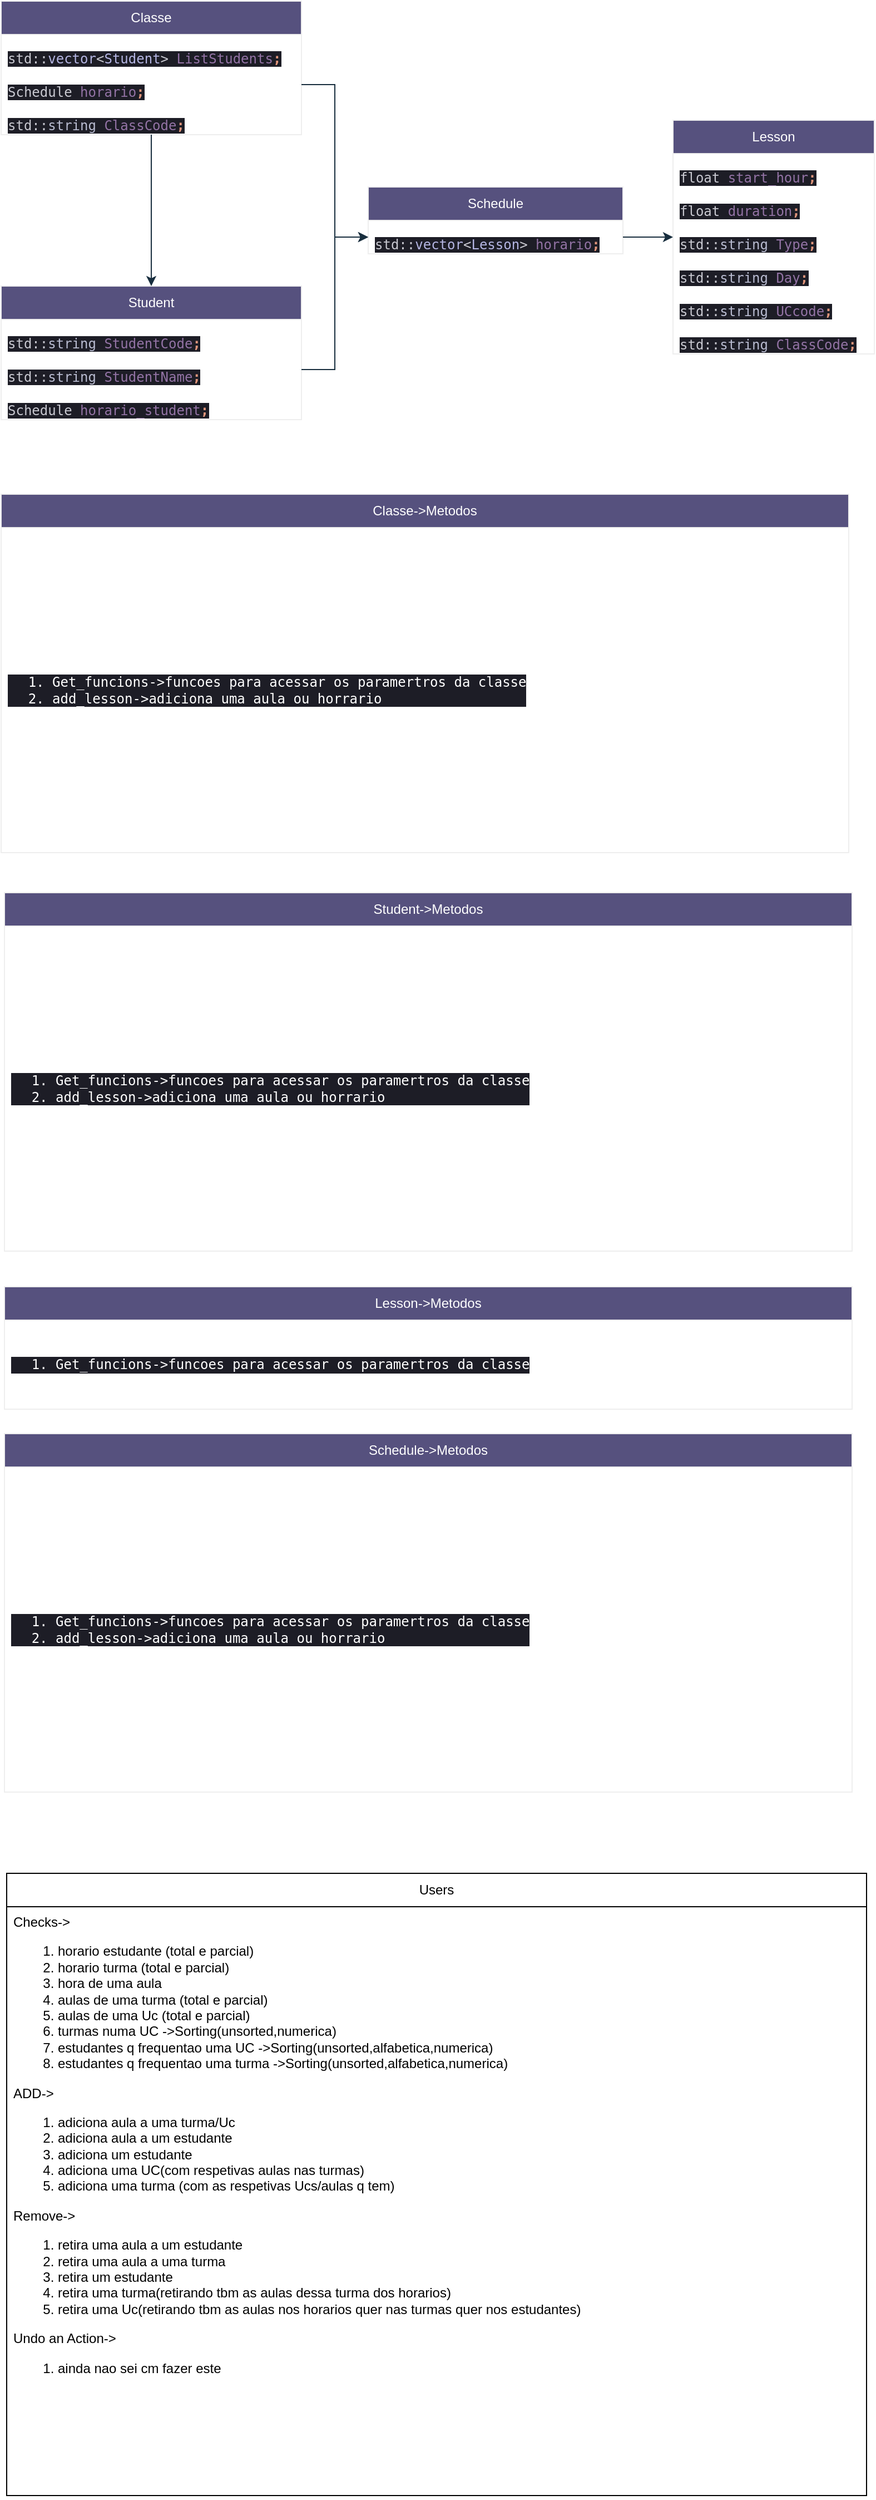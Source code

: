 <mxfile version="22.0.2" type="device">
  <diagram id="C5RBs43oDa-KdzZeNtuy" name="Page-1">
    <mxGraphModel dx="1050" dy="628" grid="0" gridSize="10" guides="1" tooltips="1" connect="1" arrows="1" fold="1" page="1" pageScale="1" pageWidth="827" pageHeight="1169" math="0" shadow="0">
      <root>
        <mxCell id="WIyWlLk6GJQsqaUBKTNV-0" />
        <mxCell id="WIyWlLk6GJQsqaUBKTNV-1" parent="WIyWlLk6GJQsqaUBKTNV-0" />
        <mxCell id="R6kJO1EwOdJrQKZTuM40-0" value="Classe" style="swimlane;fontStyle=0;childLayout=stackLayout;horizontal=1;startSize=30;horizontalStack=0;resizeParent=1;resizeParentMax=0;resizeLast=0;collapsible=1;marginBottom=0;whiteSpace=wrap;html=1;rounded=0;labelBackgroundColor=none;fillColor=#56517E;strokeColor=#EEEEEE;fontColor=#FFFFFF;" parent="WIyWlLk6GJQsqaUBKTNV-1" vertex="1">
          <mxGeometry x="21" y="33" width="270" height="120" as="geometry" />
        </mxCell>
        <mxCell id="R6kJO1EwOdJrQKZTuM40-2" value="&lt;div style=&quot;&quot;&gt;&lt;pre style=&quot;font-family: &amp;quot;JetBrains Mono&amp;quot;, monospace;&quot;&gt;&lt;div style=&quot;background-color:#1d1d26;color:#c9c9d1&quot;&gt;&lt;pre style=&quot;font-family:&#39;JetBrains Mono&#39;,monospace;font-size:9,8pt;&quot;&gt;std::&lt;span style=&quot;color:#b5b6e3;&quot;&gt;vector&lt;/span&gt;&amp;lt;&lt;span style=&quot;color:#b5b6e3;&quot;&gt;Student&lt;/span&gt;&amp;gt; &lt;span style=&quot;color:#9373a5;&quot;&gt;ListStudents&lt;/span&gt;&lt;span style=&quot;color:#e0957b;font-weight:bold;&quot;&gt;;&lt;br&gt;&lt;/span&gt;&lt;/pre&gt;&lt;/div&gt;&lt;/pre&gt;&lt;/div&gt;" style="text;strokeColor=none;fillColor=none;align=left;verticalAlign=middle;spacingLeft=4;spacingRight=4;overflow=hidden;points=[[0,0.5],[1,0.5]];portConstraint=eastwest;rotatable=0;whiteSpace=wrap;html=1;rounded=0;labelBackgroundColor=none;fontColor=#FFFFFF;" parent="R6kJO1EwOdJrQKZTuM40-0" vertex="1">
          <mxGeometry y="30" width="270" height="30" as="geometry" />
        </mxCell>
        <mxCell id="R6kJO1EwOdJrQKZTuM40-3" value="&lt;div style=&quot;background-color:#1d1d26;color:#c9c9d1&quot;&gt;&lt;pre style=&quot;font-family:&#39;JetBrains Mono&#39;,monospace;font-size:9,8pt;&quot;&gt;Schedule &lt;span style=&quot;color:#9373a5;&quot;&gt;horario&lt;/span&gt;&lt;span style=&quot;color:#e0957b;font-weight:bold;&quot;&gt;;&lt;br&gt;&lt;/span&gt;&lt;/pre&gt;&lt;/div&gt;" style="text;strokeColor=none;fillColor=none;align=left;verticalAlign=middle;spacingLeft=4;spacingRight=4;overflow=hidden;points=[[0,0.5],[1,0.5]];portConstraint=eastwest;rotatable=0;whiteSpace=wrap;html=1;rounded=0;labelBackgroundColor=none;fontColor=#FFFFFF;" parent="R6kJO1EwOdJrQKZTuM40-0" vertex="1">
          <mxGeometry y="60" width="270" height="30" as="geometry" />
        </mxCell>
        <mxCell id="R6kJO1EwOdJrQKZTuM40-4" value="&lt;div style=&quot;background-color:#1d1d26;color:#c9c9d1&quot;&gt;&lt;pre style=&quot;font-family:&#39;JetBrains Mono&#39;,monospace;font-size:9,8pt;&quot;&gt;std::&lt;span style=&quot;color:#b9bcd1;&quot;&gt;string &lt;/span&gt;&lt;span style=&quot;color:#9373a5;&quot;&gt;ClassCode&lt;/span&gt;&lt;span style=&quot;color:#e0957b;font-weight:bold;&quot;&gt;;&lt;br&gt;&lt;/span&gt;&lt;/pre&gt;&lt;/div&gt;" style="text;strokeColor=none;fillColor=none;align=left;verticalAlign=middle;spacingLeft=4;spacingRight=4;overflow=hidden;points=[[0,0.5],[1,0.5]];portConstraint=eastwest;rotatable=0;whiteSpace=wrap;html=1;rounded=0;labelBackgroundColor=none;fontColor=#FFFFFF;" parent="R6kJO1EwOdJrQKZTuM40-0" vertex="1">
          <mxGeometry y="90" width="270" height="30" as="geometry" />
        </mxCell>
        <mxCell id="R6kJO1EwOdJrQKZTuM40-5" value="Lesson" style="swimlane;fontStyle=0;childLayout=stackLayout;horizontal=1;startSize=30;horizontalStack=0;resizeParent=1;resizeParentMax=0;resizeLast=0;collapsible=1;marginBottom=0;whiteSpace=wrap;html=1;strokeColor=#EEEEEE;fontColor=#FFFFFF;fillColor=#56517E;" parent="WIyWlLk6GJQsqaUBKTNV-1" vertex="1">
          <mxGeometry x="625" y="140" width="181" height="210" as="geometry" />
        </mxCell>
        <mxCell id="R6kJO1EwOdJrQKZTuM40-6" value="&lt;div style=&quot;background-color:#1d1d26;color:#c9c9d1&quot;&gt;&lt;pre style=&quot;font-family:&#39;JetBrains Mono&#39;,monospace;font-size:9,8pt;&quot;&gt;float &lt;span style=&quot;color:#9373a5;&quot;&gt;start_hour&lt;/span&gt;&lt;span style=&quot;color:#e0957b;font-weight:bold;&quot;&gt;;&lt;br&gt;&lt;/span&gt;&lt;/pre&gt;&lt;/div&gt;" style="text;strokeColor=none;fillColor=none;align=left;verticalAlign=middle;spacingLeft=4;spacingRight=4;overflow=hidden;points=[[0,0.5],[1,0.5]];portConstraint=eastwest;rotatable=0;whiteSpace=wrap;html=1;fontColor=#FFFFFF;" parent="R6kJO1EwOdJrQKZTuM40-5" vertex="1">
          <mxGeometry y="30" width="181" height="30" as="geometry" />
        </mxCell>
        <mxCell id="R6kJO1EwOdJrQKZTuM40-7" value="&lt;div style=&quot;background-color:#1d1d26;color:#c9c9d1&quot;&gt;&lt;pre style=&quot;font-family:&#39;JetBrains Mono&#39;,monospace;font-size:9,8pt;&quot;&gt;float &lt;span style=&quot;color:#9373a5;&quot;&gt;duration&lt;/span&gt;&lt;span style=&quot;color:#e0957b;font-weight:bold;&quot;&gt;;&lt;br&gt;&lt;/span&gt;&lt;/pre&gt;&lt;/div&gt;" style="text;strokeColor=none;fillColor=none;align=left;verticalAlign=middle;spacingLeft=4;spacingRight=4;overflow=hidden;points=[[0,0.5],[1,0.5]];portConstraint=eastwest;rotatable=0;whiteSpace=wrap;html=1;fontColor=#FFFFFF;" parent="R6kJO1EwOdJrQKZTuM40-5" vertex="1">
          <mxGeometry y="60" width="181" height="30" as="geometry" />
        </mxCell>
        <mxCell id="R6kJO1EwOdJrQKZTuM40-8" value="&lt;div style=&quot;background-color:#1d1d26;color:#c9c9d1&quot;&gt;&lt;pre style=&quot;font-family:&#39;JetBrains Mono&#39;,monospace;font-size:9,8pt;&quot;&gt;std::&lt;span style=&quot;color:#b9bcd1;&quot;&gt;string &lt;/span&gt;&lt;span style=&quot;color:#9373a5;&quot;&gt;Type&lt;/span&gt;&lt;span style=&quot;color:#e0957b;font-weight:bold;&quot;&gt;;&lt;br&gt;&lt;/span&gt;&lt;/pre&gt;&lt;/div&gt;" style="text;strokeColor=none;fillColor=none;align=left;verticalAlign=middle;spacingLeft=4;spacingRight=4;overflow=hidden;points=[[0,0.5],[1,0.5]];portConstraint=eastwest;rotatable=0;whiteSpace=wrap;html=1;fontColor=#FFFFFF;" parent="R6kJO1EwOdJrQKZTuM40-5" vertex="1">
          <mxGeometry y="90" width="181" height="30" as="geometry" />
        </mxCell>
        <mxCell id="R6kJO1EwOdJrQKZTuM40-9" value="&lt;div style=&quot;background-color:#1d1d26;color:#c9c9d1&quot;&gt;&lt;pre style=&quot;font-family:&#39;JetBrains Mono&#39;,monospace;font-size:9,8pt;&quot;&gt;std::&lt;span style=&quot;color:#b9bcd1;&quot;&gt;string &lt;/span&gt;&lt;span style=&quot;color:#9373a5;&quot;&gt;Day&lt;/span&gt;&lt;span style=&quot;color:#e0957b;font-weight:bold;&quot;&gt;;&lt;br&gt;&lt;/span&gt;&lt;/pre&gt;&lt;/div&gt;" style="text;strokeColor=none;fillColor=none;align=left;verticalAlign=middle;spacingLeft=4;spacingRight=4;overflow=hidden;points=[[0,0.5],[1,0.5]];portConstraint=eastwest;rotatable=0;whiteSpace=wrap;html=1;fontColor=#FFFFFF;" parent="R6kJO1EwOdJrQKZTuM40-5" vertex="1">
          <mxGeometry y="120" width="181" height="30" as="geometry" />
        </mxCell>
        <mxCell id="R6kJO1EwOdJrQKZTuM40-10" value="&lt;div style=&quot;background-color:#1d1d26;color:#c9c9d1&quot;&gt;&lt;pre style=&quot;font-family:&#39;JetBrains Mono&#39;,monospace;font-size:9,8pt;&quot;&gt;std::&lt;span style=&quot;color:#b9bcd1;&quot;&gt;string &lt;/span&gt;&lt;span style=&quot;color:#9373a5;&quot;&gt;UCcode&lt;/span&gt;&lt;span style=&quot;color:#e0957b;font-weight:bold;&quot;&gt;;&lt;br&gt;&lt;/span&gt;&lt;/pre&gt;&lt;/div&gt;" style="text;strokeColor=none;fillColor=none;align=left;verticalAlign=middle;spacingLeft=4;spacingRight=4;overflow=hidden;points=[[0,0.5],[1,0.5]];portConstraint=eastwest;rotatable=0;whiteSpace=wrap;html=1;fontColor=#FFFFFF;" parent="R6kJO1EwOdJrQKZTuM40-5" vertex="1">
          <mxGeometry y="150" width="181" height="30" as="geometry" />
        </mxCell>
        <mxCell id="R6kJO1EwOdJrQKZTuM40-11" value="&lt;div style=&quot;background-color:#1d1d26;color:#c9c9d1&quot;&gt;&lt;pre style=&quot;font-family:&#39;JetBrains Mono&#39;,monospace;font-size:9,8pt;&quot;&gt;std::&lt;span style=&quot;color:#b9bcd1;&quot;&gt;string &lt;/span&gt;&lt;span style=&quot;color:#9373a5;&quot;&gt;ClassCode&lt;/span&gt;&lt;span style=&quot;color:#e0957b;font-weight:bold;&quot;&gt;;&lt;br&gt;&lt;/span&gt;&lt;/pre&gt;&lt;/div&gt;" style="text;strokeColor=none;fillColor=none;align=left;verticalAlign=middle;spacingLeft=4;spacingRight=4;overflow=hidden;points=[[0,0.5],[1,0.5]];portConstraint=eastwest;rotatable=0;whiteSpace=wrap;html=1;fontColor=#FFFFFF;" parent="R6kJO1EwOdJrQKZTuM40-5" vertex="1">
          <mxGeometry y="180" width="181" height="30" as="geometry" />
        </mxCell>
        <mxCell id="R6kJO1EwOdJrQKZTuM40-12" value="Schedule" style="swimlane;fontStyle=0;childLayout=stackLayout;horizontal=1;startSize=30;horizontalStack=0;resizeParent=1;resizeParentMax=0;resizeLast=0;collapsible=1;marginBottom=0;whiteSpace=wrap;html=1;strokeColor=#EEEEEE;fontColor=#FFFFFF;fillColor=#56517E;" parent="WIyWlLk6GJQsqaUBKTNV-1" vertex="1">
          <mxGeometry x="351" y="200" width="229" height="60" as="geometry" />
        </mxCell>
        <mxCell id="R6kJO1EwOdJrQKZTuM40-13" value="&lt;div style=&quot;background-color:#1d1d26;color:#c9c9d1&quot;&gt;&lt;pre style=&quot;font-family:&#39;JetBrains Mono&#39;,monospace;font-size:9,8pt;&quot;&gt;std::&lt;span style=&quot;color:#b5b6e3;&quot;&gt;vector&lt;/span&gt;&amp;lt;&lt;span style=&quot;color:#b5b6e3;&quot;&gt;Lesson&lt;/span&gt;&amp;gt; &lt;span style=&quot;color:#9373a5;&quot;&gt;horario&lt;/span&gt;&lt;span style=&quot;color:#e0957b;font-weight:bold;&quot;&gt;;&lt;br&gt;&lt;/span&gt;&lt;/pre&gt;&lt;/div&gt;" style="text;strokeColor=none;fillColor=none;align=left;verticalAlign=middle;spacingLeft=4;spacingRight=4;overflow=hidden;points=[[0,0.5],[1,0.5]];portConstraint=eastwest;rotatable=0;whiteSpace=wrap;html=1;fontColor=#FFFFFF;" parent="R6kJO1EwOdJrQKZTuM40-12" vertex="1">
          <mxGeometry y="30" width="229" height="30" as="geometry" />
        </mxCell>
        <mxCell id="R6kJO1EwOdJrQKZTuM40-16" style="edgeStyle=orthogonalEdgeStyle;rounded=0;orthogonalLoop=1;jettySize=auto;html=1;exitX=1;exitY=0.5;exitDx=0;exitDy=0;entryX=0;entryY=0.5;entryDx=0;entryDy=0;strokeColor=#182E3E;" parent="WIyWlLk6GJQsqaUBKTNV-1" source="R6kJO1EwOdJrQKZTuM40-13" target="R6kJO1EwOdJrQKZTuM40-5" edge="1">
          <mxGeometry relative="1" as="geometry" />
        </mxCell>
        <mxCell id="R6kJO1EwOdJrQKZTuM40-17" value="Student" style="swimlane;fontStyle=0;childLayout=stackLayout;horizontal=1;startSize=30;horizontalStack=0;resizeParent=1;resizeParentMax=0;resizeLast=0;collapsible=1;marginBottom=0;whiteSpace=wrap;html=1;strokeColor=#EEEEEE;fontColor=#FFFFFF;fillColor=#56517E;" parent="WIyWlLk6GJQsqaUBKTNV-1" vertex="1">
          <mxGeometry x="21" y="289" width="270" height="120" as="geometry" />
        </mxCell>
        <mxCell id="R6kJO1EwOdJrQKZTuM40-18" value="&lt;div style=&quot;background-color:#1d1d26;color:#c9c9d1&quot;&gt;&lt;pre style=&quot;font-family:&#39;JetBrains Mono&#39;,monospace;font-size:9,8pt;&quot;&gt;std::&lt;span style=&quot;color:#b9bcd1;&quot;&gt;string &lt;/span&gt;&lt;span style=&quot;color:#9373a5;&quot;&gt;StudentCode&lt;/span&gt;&lt;span style=&quot;color:#e0957b;font-weight:bold;&quot;&gt;;&lt;br&gt;&lt;/span&gt;&lt;/pre&gt;&lt;/div&gt;" style="text;strokeColor=none;fillColor=none;align=left;verticalAlign=middle;spacingLeft=4;spacingRight=4;overflow=hidden;points=[[0,0.5],[1,0.5]];portConstraint=eastwest;rotatable=0;whiteSpace=wrap;html=1;fontColor=#FFFFFF;" parent="R6kJO1EwOdJrQKZTuM40-17" vertex="1">
          <mxGeometry y="30" width="270" height="30" as="geometry" />
        </mxCell>
        <mxCell id="R6kJO1EwOdJrQKZTuM40-19" value="&lt;div style=&quot;background-color:#1d1d26;color:#c9c9d1&quot;&gt;&lt;pre style=&quot;font-family:&#39;JetBrains Mono&#39;,monospace;font-size:9,8pt;&quot;&gt;std::&lt;span style=&quot;color:#b9bcd1;&quot;&gt;string &lt;/span&gt;&lt;span style=&quot;color:#9373a5;&quot;&gt;StudentName&lt;/span&gt;&lt;span style=&quot;color:#e0957b;font-weight:bold;&quot;&gt;;&lt;br&gt;&lt;/span&gt;&lt;/pre&gt;&lt;/div&gt;" style="text;strokeColor=none;fillColor=none;align=left;verticalAlign=middle;spacingLeft=4;spacingRight=4;overflow=hidden;points=[[0,0.5],[1,0.5]];portConstraint=eastwest;rotatable=0;whiteSpace=wrap;html=1;fontColor=#FFFFFF;" parent="R6kJO1EwOdJrQKZTuM40-17" vertex="1">
          <mxGeometry y="60" width="270" height="30" as="geometry" />
        </mxCell>
        <mxCell id="R6kJO1EwOdJrQKZTuM40-21" value="&lt;div style=&quot;background-color:#1d1d26;color:#c9c9d1&quot;&gt;&lt;pre style=&quot;font-family:&#39;JetBrains Mono&#39;,monospace;font-size:9,8pt;&quot;&gt;Schedule &lt;span style=&quot;color:#9373a5;&quot;&gt;horario_student&lt;/span&gt;&lt;span style=&quot;color:#e0957b;font-weight:bold;&quot;&gt;;&lt;br&gt;&lt;/span&gt;&lt;/pre&gt;&lt;/div&gt;" style="text;strokeColor=none;fillColor=none;align=left;verticalAlign=middle;spacingLeft=4;spacingRight=4;overflow=hidden;points=[[0,0.5],[1,0.5]];portConstraint=eastwest;rotatable=0;whiteSpace=wrap;html=1;fontColor=#FFFFFF;" parent="R6kJO1EwOdJrQKZTuM40-17" vertex="1">
          <mxGeometry y="90" width="270" height="30" as="geometry" />
        </mxCell>
        <mxCell id="R6kJO1EwOdJrQKZTuM40-22" style="edgeStyle=orthogonalEdgeStyle;rounded=0;orthogonalLoop=1;jettySize=auto;html=1;exitX=1;exitY=0.5;exitDx=0;exitDy=0;entryX=0;entryY=0.5;entryDx=0;entryDy=0;strokeColor=#182E3E;" parent="WIyWlLk6GJQsqaUBKTNV-1" source="R6kJO1EwOdJrQKZTuM40-19" target="R6kJO1EwOdJrQKZTuM40-13" edge="1">
          <mxGeometry relative="1" as="geometry" />
        </mxCell>
        <mxCell id="R6kJO1EwOdJrQKZTuM40-26" style="edgeStyle=orthogonalEdgeStyle;rounded=0;orthogonalLoop=1;jettySize=auto;html=1;exitX=0.5;exitY=0;exitDx=0;exitDy=0;entryX=0.5;entryY=1;entryDx=0;entryDy=0;entryPerimeter=0;strokeColor=#182E3E;endArrow=none;endFill=0;startArrow=classic;startFill=1;" parent="WIyWlLk6GJQsqaUBKTNV-1" source="R6kJO1EwOdJrQKZTuM40-17" target="R6kJO1EwOdJrQKZTuM40-4" edge="1">
          <mxGeometry relative="1" as="geometry" />
        </mxCell>
        <mxCell id="R6kJO1EwOdJrQKZTuM40-27" style="edgeStyle=orthogonalEdgeStyle;rounded=0;orthogonalLoop=1;jettySize=auto;html=1;exitX=1;exitY=0.5;exitDx=0;exitDy=0;entryX=0;entryY=0.5;entryDx=0;entryDy=0;strokeColor=#182E3E;" parent="WIyWlLk6GJQsqaUBKTNV-1" source="R6kJO1EwOdJrQKZTuM40-3" target="R6kJO1EwOdJrQKZTuM40-13" edge="1">
          <mxGeometry relative="1" as="geometry" />
        </mxCell>
        <mxCell id="R6kJO1EwOdJrQKZTuM40-28" value="Classe-&amp;gt;Metodos" style="swimlane;fontStyle=0;childLayout=stackLayout;horizontal=1;startSize=30;horizontalStack=0;resizeParent=1;resizeParentMax=0;resizeLast=0;collapsible=1;marginBottom=0;whiteSpace=wrap;html=1;rounded=0;labelBackgroundColor=none;fillColor=#56517E;strokeColor=#EEEEEE;fontColor=#FFFFFF;" parent="WIyWlLk6GJQsqaUBKTNV-1" vertex="1">
          <mxGeometry x="21" y="476" width="762" height="322" as="geometry" />
        </mxCell>
        <mxCell id="R6kJO1EwOdJrQKZTuM40-29" value="&lt;div style=&quot;&quot;&gt;&lt;pre style=&quot;font-family: &amp;quot;JetBrains Mono&amp;quot;, monospace;&quot;&gt;&lt;div style=&quot;background-color: rgb(29, 29, 38);&quot;&gt;&lt;pre style=&quot;font-family: &amp;quot;JetBrains Mono&amp;quot;, monospace;&quot;&gt;&lt;div&gt;&lt;ol&gt;&lt;li&gt;Get_funcions-&amp;gt;funcoes para acessar os paramertros da classe&lt;/li&gt;&lt;li&gt;add_lesson-&amp;gt;adiciona uma aula ou horrario&lt;/li&gt;&lt;/ol&gt;&lt;/div&gt;&lt;/pre&gt;&lt;/div&gt;&lt;/pre&gt;&lt;/div&gt;" style="text;strokeColor=none;fillColor=none;align=left;verticalAlign=middle;spacingLeft=4;spacingRight=4;overflow=hidden;points=[[0,0.5],[1,0.5]];portConstraint=eastwest;rotatable=0;whiteSpace=wrap;html=1;rounded=0;labelBackgroundColor=none;fontColor=#FFFFFF;" parent="R6kJO1EwOdJrQKZTuM40-28" vertex="1">
          <mxGeometry y="30" width="762" height="292" as="geometry" />
        </mxCell>
        <mxCell id="R6kJO1EwOdJrQKZTuM40-34" value="Student-&amp;gt;Metodos" style="swimlane;fontStyle=0;childLayout=stackLayout;horizontal=1;startSize=30;horizontalStack=0;resizeParent=1;resizeParentMax=0;resizeLast=0;collapsible=1;marginBottom=0;whiteSpace=wrap;html=1;rounded=0;labelBackgroundColor=none;fillColor=#56517E;strokeColor=#EEEEEE;fontColor=#FFFFFF;" parent="WIyWlLk6GJQsqaUBKTNV-1" vertex="1">
          <mxGeometry x="24" y="834" width="762" height="322" as="geometry" />
        </mxCell>
        <mxCell id="R6kJO1EwOdJrQKZTuM40-35" value="&lt;div style=&quot;&quot;&gt;&lt;pre style=&quot;font-family: &amp;quot;JetBrains Mono&amp;quot;, monospace;&quot;&gt;&lt;div style=&quot;background-color: rgb(29, 29, 38);&quot;&gt;&lt;pre style=&quot;font-family: &amp;quot;JetBrains Mono&amp;quot;, monospace;&quot;&gt;&lt;div&gt;&lt;ol&gt;&lt;li&gt;Get_funcions-&amp;gt;funcoes para acessar os paramertros da classe&lt;/li&gt;&lt;li&gt;add_lesson-&amp;gt;adiciona uma aula ou horrario&lt;/li&gt;&lt;/ol&gt;&lt;/div&gt;&lt;/pre&gt;&lt;/div&gt;&lt;/pre&gt;&lt;/div&gt;" style="text;strokeColor=none;fillColor=none;align=left;verticalAlign=middle;spacingLeft=4;spacingRight=4;overflow=hidden;points=[[0,0.5],[1,0.5]];portConstraint=eastwest;rotatable=0;whiteSpace=wrap;html=1;rounded=0;labelBackgroundColor=none;fontColor=#FFFFFF;" parent="R6kJO1EwOdJrQKZTuM40-34" vertex="1">
          <mxGeometry y="30" width="762" height="292" as="geometry" />
        </mxCell>
        <mxCell id="R6kJO1EwOdJrQKZTuM40-36" value="Lesson-&amp;gt;Metodos" style="swimlane;fontStyle=0;childLayout=stackLayout;horizontal=1;startSize=30;horizontalStack=0;resizeParent=1;resizeParentMax=0;resizeLast=0;collapsible=1;marginBottom=0;whiteSpace=wrap;html=1;rounded=0;labelBackgroundColor=none;fillColor=#56517E;strokeColor=#EEEEEE;fontColor=#FFFFFF;" parent="WIyWlLk6GJQsqaUBKTNV-1" vertex="1">
          <mxGeometry x="24" y="1188" width="762" height="110" as="geometry" />
        </mxCell>
        <mxCell id="R6kJO1EwOdJrQKZTuM40-37" value="&lt;div style=&quot;&quot;&gt;&lt;pre style=&quot;font-family: &amp;quot;JetBrains Mono&amp;quot;, monospace;&quot;&gt;&lt;div style=&quot;background-color: rgb(29, 29, 38);&quot;&gt;&lt;pre style=&quot;font-family: &amp;quot;JetBrains Mono&amp;quot;, monospace;&quot;&gt;&lt;ol&gt;&lt;li&gt;Get_funcions-&amp;gt;funcoes para acessar os paramertros da classe&lt;/li&gt;&lt;/ol&gt;&lt;/pre&gt;&lt;/div&gt;&lt;/pre&gt;&lt;/div&gt;" style="text;strokeColor=none;fillColor=none;align=left;verticalAlign=middle;spacingLeft=4;spacingRight=4;overflow=hidden;points=[[0,0.5],[1,0.5]];portConstraint=eastwest;rotatable=0;whiteSpace=wrap;html=1;rounded=0;labelBackgroundColor=none;fontColor=#FFFFFF;" parent="R6kJO1EwOdJrQKZTuM40-36" vertex="1">
          <mxGeometry y="30" width="762" height="80" as="geometry" />
        </mxCell>
        <mxCell id="R6kJO1EwOdJrQKZTuM40-38" value="Schedule-&amp;gt;Metodos" style="swimlane;fontStyle=0;childLayout=stackLayout;horizontal=1;startSize=30;horizontalStack=0;resizeParent=1;resizeParentMax=0;resizeLast=0;collapsible=1;marginBottom=0;whiteSpace=wrap;html=1;rounded=0;labelBackgroundColor=none;fillColor=#56517E;strokeColor=#EEEEEE;fontColor=#FFFFFF;" parent="WIyWlLk6GJQsqaUBKTNV-1" vertex="1">
          <mxGeometry x="24" y="1320" width="762" height="322" as="geometry" />
        </mxCell>
        <mxCell id="R6kJO1EwOdJrQKZTuM40-39" value="&lt;div style=&quot;&quot;&gt;&lt;pre style=&quot;font-family: &amp;quot;JetBrains Mono&amp;quot;, monospace;&quot;&gt;&lt;div style=&quot;background-color: rgb(29, 29, 38);&quot;&gt;&lt;pre style=&quot;font-family: &amp;quot;JetBrains Mono&amp;quot;, monospace;&quot;&gt;&lt;div&gt;&lt;ol&gt;&lt;li&gt;Get_funcions-&amp;gt;funcoes para acessar os paramertros da classe&lt;/li&gt;&lt;li&gt;add_lesson-&amp;gt;adiciona uma aula ou horrario&lt;/li&gt;&lt;/ol&gt;&lt;/div&gt;&lt;/pre&gt;&lt;/div&gt;&lt;/pre&gt;&lt;/div&gt;" style="text;strokeColor=none;fillColor=none;align=left;verticalAlign=middle;spacingLeft=4;spacingRight=4;overflow=hidden;points=[[0,0.5],[1,0.5]];portConstraint=eastwest;rotatable=0;whiteSpace=wrap;html=1;rounded=0;labelBackgroundColor=none;fontColor=#FFFFFF;" parent="R6kJO1EwOdJrQKZTuM40-38" vertex="1">
          <mxGeometry y="30" width="762" height="292" as="geometry" />
        </mxCell>
        <mxCell id="NC0Nbg35G7-sWqfV-aCf-0" value="Users" style="swimlane;fontStyle=0;childLayout=stackLayout;horizontal=1;startSize=30;horizontalStack=0;resizeParent=1;resizeParentMax=0;resizeLast=0;collapsible=1;marginBottom=0;whiteSpace=wrap;html=1;" parent="WIyWlLk6GJQsqaUBKTNV-1" vertex="1">
          <mxGeometry x="26" y="1715" width="773" height="559" as="geometry" />
        </mxCell>
        <mxCell id="NC0Nbg35G7-sWqfV-aCf-3" value="&lt;div style=&quot;text-align: justify;&quot;&gt;&lt;span style=&quot;background-color: initial;&quot;&gt;Checks-&amp;gt;&lt;/span&gt;&lt;/div&gt;&lt;div style=&quot;text-align: center;&quot;&gt;&lt;ol&gt;&lt;li style=&quot;text-align: justify;&quot;&gt;&lt;span style=&quot;background-color: initial;&quot;&gt;horario estudante (total e parcial)&amp;nbsp;&lt;/span&gt;&lt;/li&gt;&lt;li style=&quot;text-align: justify;&quot;&gt;&lt;span style=&quot;background-color: initial;&quot;&gt;horario turma&amp;nbsp;&lt;/span&gt;(total e parcial)&lt;/li&gt;&lt;li style=&quot;text-align: justify;&quot;&gt;&lt;span style=&quot;background-color: initial;&quot;&gt;hora de uma aula&lt;/span&gt;&lt;/li&gt;&lt;li style=&quot;text-align: justify;&quot;&gt;&lt;span style=&quot;background-color: initial;&quot;&gt;aulas de uma turma&amp;nbsp;&lt;/span&gt;(total e parcial)&amp;nbsp;&lt;/li&gt;&lt;li style=&quot;text-align: justify;&quot;&gt;&lt;span style=&quot;background-color: initial;&quot;&gt;aulas de uma Uc&amp;nbsp;&lt;/span&gt;(total e parcial)&lt;/li&gt;&lt;li style=&quot;text-align: justify;&quot;&gt;&lt;span style=&quot;background-color: initial;&quot;&gt;turmas numa UC&amp;nbsp;&lt;/span&gt;-&amp;gt;Sorting(unsorted,numerica)&lt;/li&gt;&lt;li style=&quot;text-align: justify;&quot;&gt;estudantes q frequentao uma UC -&amp;gt;Sorting(unsorted,alfabetica,numerica)&lt;/li&gt;&lt;li style=&quot;text-align: justify;&quot;&gt;estudantes q frequentao uma turma -&amp;gt;Sorting(unsorted,alfabetica,numerica)&lt;/li&gt;&lt;/ol&gt;&lt;div style=&quot;text-align: justify;&quot;&gt;&lt;span style=&quot;background-color: initial;&quot;&gt;ADD-&amp;gt;&lt;/span&gt;&lt;/div&gt;&lt;/div&gt;&lt;div style=&quot;text-align: center;&quot;&gt;&lt;ol&gt;&lt;li style=&quot;text-align: justify;&quot;&gt;adiciona aula a uma turma/Uc&lt;/li&gt;&lt;li style=&quot;text-align: justify;&quot;&gt;adiciona aula a um estudante&lt;/li&gt;&lt;li style=&quot;text-align: justify;&quot;&gt;adiciona um estudante&lt;/li&gt;&lt;li style=&quot;text-align: justify;&quot;&gt;adiciona uma UC(com respetivas aulas nas turmas)&lt;/li&gt;&lt;li style=&quot;text-align: justify;&quot;&gt;adiciona uma turma (com as respetivas Ucs/aulas q tem)&lt;/li&gt;&lt;/ol&gt;&lt;div style=&quot;text-align: justify;&quot;&gt;&lt;span style=&quot;background-color: initial;&quot;&gt;Remove-&amp;gt;&lt;/span&gt;&lt;/div&gt;&lt;/div&gt;&lt;div style=&quot;text-align: center;&quot;&gt;&lt;ol&gt;&lt;li style=&quot;text-align: justify;&quot;&gt;&lt;span style=&quot;background-color: initial;&quot;&gt;retira uma aula a um estudante&lt;/span&gt;&lt;/li&gt;&lt;li style=&quot;text-align: justify;&quot;&gt;&lt;span style=&quot;background-color: initial;&quot;&gt;retira uma aula a uma turma&lt;/span&gt;&lt;/li&gt;&lt;li style=&quot;text-align: justify;&quot;&gt;&lt;span style=&quot;background-color: initial;&quot;&gt;retira um estudante&lt;/span&gt;&lt;/li&gt;&lt;li style=&quot;text-align: justify;&quot;&gt;retira uma turma(retirando tbm as aulas dessa turma dos horarios)&lt;/li&gt;&lt;li style=&quot;text-align: justify;&quot;&gt;retira uma Uc(retirando tbm as aulas nos horarios quer nas turmas quer nos estudantes)&lt;/li&gt;&lt;/ol&gt;&lt;div style=&quot;text-align: justify;&quot;&gt;Undo an Action-&amp;gt;&lt;/div&gt;&lt;div style=&quot;text-align: justify;&quot;&gt;&lt;ol&gt;&lt;li&gt;ainda nao sei cm fazer este&lt;/li&gt;&lt;/ol&gt;&lt;/div&gt;&lt;/div&gt;" style="text;strokeColor=none;fillColor=none;align=left;verticalAlign=top;spacingLeft=4;spacingRight=4;overflow=hidden;points=[[0,0.5],[1,0.5]];portConstraint=eastwest;rotatable=0;whiteSpace=wrap;html=1;" parent="NC0Nbg35G7-sWqfV-aCf-0" vertex="1">
          <mxGeometry y="30" width="773" height="529" as="geometry" />
        </mxCell>
      </root>
    </mxGraphModel>
  </diagram>
</mxfile>
